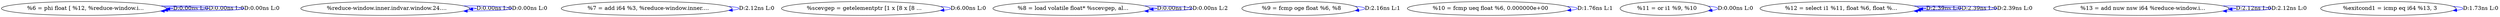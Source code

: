 digraph {
Node0x412efc0[label="  %6 = phi float [ %12, %reduce-window.i..."];
Node0x412efc0 -> Node0x412efc0[label="D:0.00ns L:0",color=blue];
Node0x412efc0 -> Node0x412efc0[label="D:0.00ns L:0",color=blue];
Node0x412efc0 -> Node0x412efc0[label="D:0.00ns L:0",color=blue];
Node0x412f0a0[label="  %reduce-window.inner.indvar.window.24...."];
Node0x412f0a0 -> Node0x412f0a0[label="D:0.00ns L:0",color=blue];
Node0x412f0a0 -> Node0x412f0a0[label="D:0.00ns L:0",color=blue];
Node0x412f180[label="  %7 = add i64 %3, %reduce-window.inner...."];
Node0x412f180 -> Node0x412f180[label="D:2.12ns L:0",color=blue];
Node0x412f260[label="  %scevgep = getelementptr [1 x [8 x [8 ..."];
Node0x412f260 -> Node0x412f260[label="D:6.00ns L:0",color=blue];
Node0x412f340[label="  %8 = load volatile float* %scevgep, al..."];
Node0x412f340 -> Node0x412f340[label="D:0.00ns L:2",color=blue];
Node0x412f340 -> Node0x412f340[label="D:0.00ns L:2",color=blue];
Node0x412f420[label="  %9 = fcmp oge float %6, %8"];
Node0x412f420 -> Node0x412f420[label="D:2.16ns L:1",color=blue];
Node0x412f530[label="  %10 = fcmp ueq float %6, 0.000000e+00"];
Node0x412f530 -> Node0x412f530[label="D:1.76ns L:1",color=blue];
Node0x412f610[label="  %11 = or i1 %9, %10"];
Node0x412f610 -> Node0x412f610[label="D:0.00ns L:0",color=blue];
Node0x412f6f0[label="  %12 = select i1 %11, float %6, float %..."];
Node0x412f6f0 -> Node0x412f6f0[label="D:2.39ns L:0",color=blue];
Node0x412f6f0 -> Node0x412f6f0[label="D:2.39ns L:0",color=blue];
Node0x412f6f0 -> Node0x412f6f0[label="D:2.39ns L:0",color=blue];
Node0x412f800[label="  %13 = add nuw nsw i64 %reduce-window.i..."];
Node0x412f800 -> Node0x412f800[label="D:2.12ns L:0",color=blue];
Node0x412f800 -> Node0x412f800[label="D:2.12ns L:0",color=blue];
Node0x412f8e0[label="  %exitcond1 = icmp eq i64 %13, 3"];
Node0x412f8e0 -> Node0x412f8e0[label="D:1.73ns L:0",color=blue];
}
